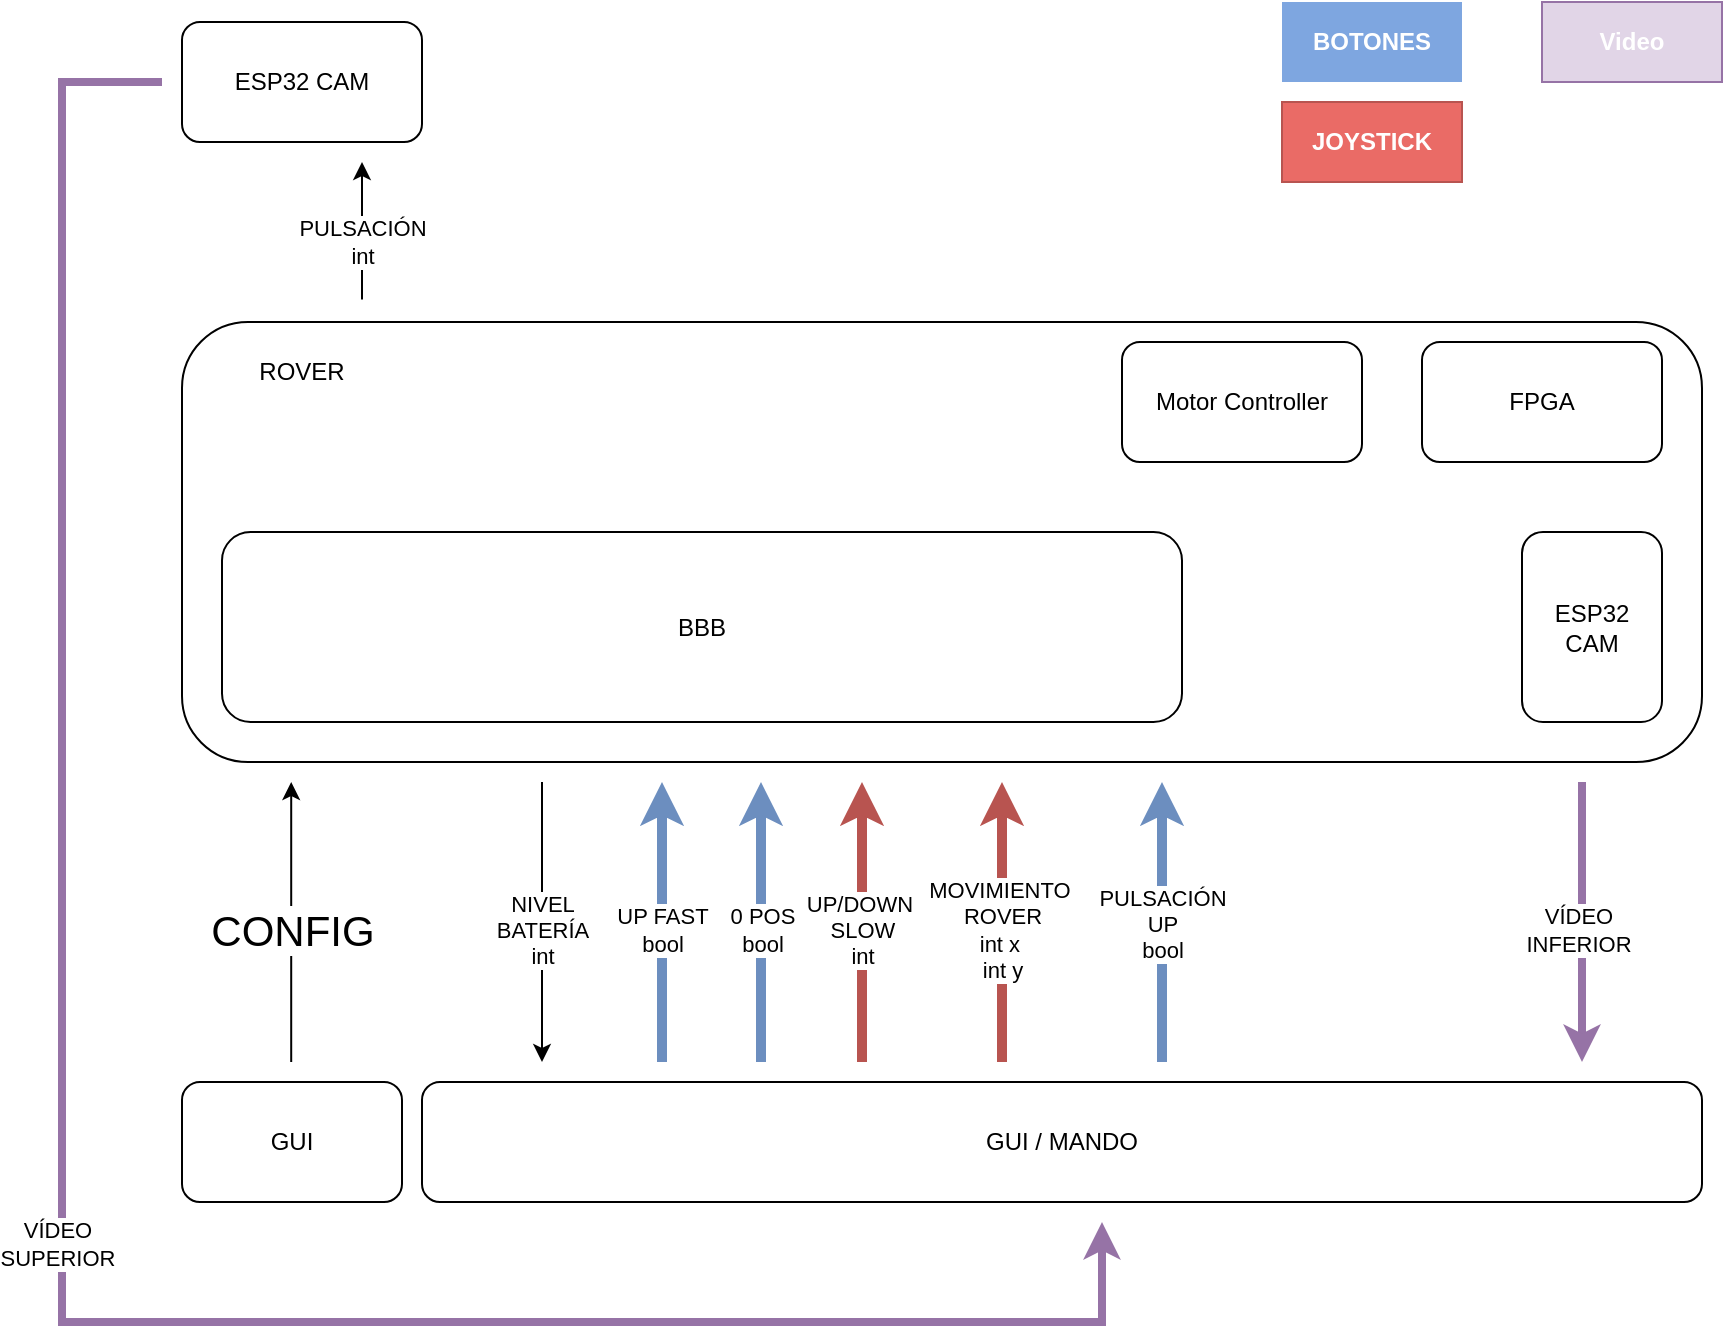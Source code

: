 <mxfile pages="2">
    <diagram id="nwH1zk-VSpNsyaRbcgjk" name="Página-1">
        <mxGraphModel dx="1186" dy="748" grid="1" gridSize="10" guides="1" tooltips="1" connect="1" arrows="1" fold="1" page="0" pageScale="1" pageWidth="1169" pageHeight="827" math="0" shadow="0">
            <root>
                <mxCell id="0"/>
                <mxCell id="1" parent="0"/>
                <mxCell id="9EDs6_VTEpOYnizv38g4-2" value="" style="rounded=1;whiteSpace=wrap;html=1;" parent="1" vertex="1">
                    <mxGeometry x="120" y="160" width="760" height="220" as="geometry"/>
                </mxCell>
                <mxCell id="9EDs6_VTEpOYnizv38g4-3" value="ESP32 CAM" style="rounded=1;whiteSpace=wrap;html=1;" parent="1" vertex="1">
                    <mxGeometry x="120" y="10" width="120" height="60" as="geometry"/>
                </mxCell>
                <mxCell id="9EDs6_VTEpOYnizv38g4-4" value="GUI / MANDO" style="rounded=1;whiteSpace=wrap;html=1;" parent="1" vertex="1">
                    <mxGeometry x="240" y="540" width="640" height="60" as="geometry"/>
                </mxCell>
                <mxCell id="9EDs6_VTEpOYnizv38g4-5" value="" style="endArrow=classic;html=1;rounded=0;" parent="1" edge="1">
                    <mxGeometry width="50" height="50" relative="1" as="geometry">
                        <mxPoint x="210" y="148.72" as="sourcePoint"/>
                        <mxPoint x="210" y="80" as="targetPoint"/>
                    </mxGeometry>
                </mxCell>
                <mxCell id="9EDs6_VTEpOYnizv38g4-6" value="PULSACIÓN&lt;br&gt;int" style="edgeLabel;html=1;align=center;verticalAlign=middle;resizable=0;points=[];" parent="9EDs6_VTEpOYnizv38g4-5" vertex="1" connectable="0">
                    <mxGeometry x="-0.404" y="-1" relative="1" as="geometry">
                        <mxPoint x="-1" y="-8" as="offset"/>
                    </mxGeometry>
                </mxCell>
                <mxCell id="9EDs6_VTEpOYnizv38g4-7" value="" style="endArrow=classic;html=1;rounded=0;strokeWidth=4;fillColor=#e1d5e7;strokeColor=#9673a6;" parent="1" edge="1">
                    <mxGeometry width="50" height="50" relative="1" as="geometry">
                        <mxPoint x="110" y="40" as="sourcePoint"/>
                        <mxPoint x="580" y="610" as="targetPoint"/>
                        <Array as="points">
                            <mxPoint x="60" y="40"/>
                            <mxPoint x="60" y="660"/>
                            <mxPoint x="580" y="660"/>
                        </Array>
                    </mxGeometry>
                </mxCell>
                <mxCell id="9EDs6_VTEpOYnizv38g4-9" value="VÍDEO&amp;nbsp; &lt;br&gt;SUPERIOR&amp;nbsp;" style="edgeLabel;html=1;align=center;verticalAlign=middle;resizable=0;points=[];" parent="9EDs6_VTEpOYnizv38g4-7" vertex="1" connectable="0">
                    <mxGeometry x="0.017" y="-1" relative="1" as="geometry">
                        <mxPoint as="offset"/>
                    </mxGeometry>
                </mxCell>
                <mxCell id="9EDs6_VTEpOYnizv38g4-10" value="" style="endArrow=classic;html=1;rounded=0;strokeWidth=4;fillColor=#e1d5e7;strokeColor=#9673a6;" parent="1" edge="1">
                    <mxGeometry width="50" height="50" relative="1" as="geometry">
                        <mxPoint x="820" y="390" as="sourcePoint"/>
                        <mxPoint x="820" y="530" as="targetPoint"/>
                        <Array as="points">
                            <mxPoint x="820" y="440"/>
                        </Array>
                    </mxGeometry>
                </mxCell>
                <mxCell id="9EDs6_VTEpOYnizv38g4-11" value="VÍDEO &lt;br&gt;INFERIOR" style="edgeLabel;html=1;align=center;verticalAlign=middle;resizable=0;points=[];" parent="9EDs6_VTEpOYnizv38g4-10" vertex="1" connectable="0">
                    <mxGeometry x="0.236" y="-2" relative="1" as="geometry">
                        <mxPoint y="-13" as="offset"/>
                    </mxGeometry>
                </mxCell>
                <mxCell id="9EDs6_VTEpOYnizv38g4-12" value="" style="endArrow=classic;html=1;rounded=0;" parent="1" edge="1">
                    <mxGeometry width="50" height="50" relative="1" as="geometry">
                        <mxPoint x="300" y="390" as="sourcePoint"/>
                        <mxPoint x="300" y="530" as="targetPoint"/>
                        <Array as="points">
                            <mxPoint x="300" y="430"/>
                        </Array>
                    </mxGeometry>
                </mxCell>
                <mxCell id="9EDs6_VTEpOYnizv38g4-13" value="NIVEL&lt;br&gt;BATERÍA&lt;br&gt;int" style="edgeLabel;html=1;align=center;verticalAlign=middle;resizable=0;points=[];" parent="9EDs6_VTEpOYnizv38g4-12" vertex="1" connectable="0">
                    <mxGeometry x="0.236" y="-2" relative="1" as="geometry">
                        <mxPoint x="2" y="-13" as="offset"/>
                    </mxGeometry>
                </mxCell>
                <mxCell id="9EDs6_VTEpOYnizv38g4-14" value="BBB" style="rounded=1;whiteSpace=wrap;html=1;" parent="1" vertex="1">
                    <mxGeometry x="140" y="265" width="480" height="95" as="geometry"/>
                </mxCell>
                <mxCell id="9EDs6_VTEpOYnizv38g4-15" value="ESP32 &lt;br&gt;CAM" style="rounded=1;whiteSpace=wrap;html=1;" parent="1" vertex="1">
                    <mxGeometry x="790" y="265" width="70" height="95" as="geometry"/>
                </mxCell>
                <mxCell id="9EDs6_VTEpOYnizv38g4-16" value="ROVER" style="text;html=1;strokeColor=none;fillColor=none;align=center;verticalAlign=middle;whiteSpace=wrap;rounded=0;" parent="1" vertex="1">
                    <mxGeometry x="150" y="170" width="60" height="30" as="geometry"/>
                </mxCell>
                <mxCell id="9EDs6_VTEpOYnizv38g4-19" value="" style="endArrow=none;html=1;rounded=0;startArrow=classic;startFill=1;endFill=0;fillColor=#dae8fc;strokeColor=#6c8ebf;strokeWidth=5;" parent="1" edge="1">
                    <mxGeometry width="50" height="50" relative="1" as="geometry">
                        <mxPoint x="360" y="390" as="sourcePoint"/>
                        <mxPoint x="360" y="530" as="targetPoint"/>
                        <Array as="points"/>
                    </mxGeometry>
                </mxCell>
                <mxCell id="9EDs6_VTEpOYnizv38g4-20" value="UP FAST&lt;br&gt;bool" style="edgeLabel;html=1;align=center;verticalAlign=middle;resizable=0;points=[];" parent="9EDs6_VTEpOYnizv38g4-19" vertex="1" connectable="0">
                    <mxGeometry x="0.236" y="-2" relative="1" as="geometry">
                        <mxPoint x="2" y="-13" as="offset"/>
                    </mxGeometry>
                </mxCell>
                <mxCell id="9EDs6_VTEpOYnizv38g4-21" value="" style="endArrow=none;html=1;rounded=0;startArrow=classic;startFill=1;endFill=0;strokeWidth=5;fillColor=#f8cecc;strokeColor=#b85450;" parent="1" edge="1">
                    <mxGeometry width="50" height="50" relative="1" as="geometry">
                        <mxPoint x="530" y="390" as="sourcePoint"/>
                        <mxPoint x="530" y="530" as="targetPoint"/>
                        <Array as="points"/>
                    </mxGeometry>
                </mxCell>
                <mxCell id="9EDs6_VTEpOYnizv38g4-22" value="MOVIMIENTO&amp;nbsp;&lt;br&gt;ROVER&lt;br&gt;int x&amp;nbsp;&lt;br&gt;int y" style="edgeLabel;html=1;align=center;verticalAlign=middle;resizable=0;points=[];" parent="9EDs6_VTEpOYnizv38g4-21" vertex="1" connectable="0">
                    <mxGeometry x="0.236" y="-2" relative="1" as="geometry">
                        <mxPoint x="2" y="-13" as="offset"/>
                    </mxGeometry>
                </mxCell>
                <mxCell id="9EDs6_VTEpOYnizv38g4-23" value="" style="endArrow=none;html=1;rounded=0;startArrow=classic;startFill=1;endFill=0;strokeWidth=5;fillColor=#f8cecc;strokeColor=#b85450;" parent="1" edge="1">
                    <mxGeometry width="50" height="50" relative="1" as="geometry">
                        <mxPoint x="460" y="390" as="sourcePoint"/>
                        <mxPoint x="460" y="530" as="targetPoint"/>
                        <Array as="points"/>
                    </mxGeometry>
                </mxCell>
                <mxCell id="9EDs6_VTEpOYnizv38g4-24" value="UP/DOWN&amp;nbsp;&lt;br&gt;SLOW&lt;br&gt;int" style="edgeLabel;html=1;align=center;verticalAlign=middle;resizable=0;points=[];" parent="9EDs6_VTEpOYnizv38g4-23" vertex="1" connectable="0">
                    <mxGeometry x="0.236" y="-2" relative="1" as="geometry">
                        <mxPoint x="2" y="-13" as="offset"/>
                    </mxGeometry>
                </mxCell>
                <mxCell id="9EDs6_VTEpOYnizv38g4-27" value="" style="endArrow=none;html=1;rounded=0;startArrow=classic;startFill=1;endFill=0;strokeWidth=5;fillColor=#dae8fc;strokeColor=#6c8ebf;" parent="1" edge="1">
                    <mxGeometry width="50" height="50" relative="1" as="geometry">
                        <mxPoint x="409.5" y="390" as="sourcePoint"/>
                        <mxPoint x="409.5" y="530" as="targetPoint"/>
                        <Array as="points"/>
                    </mxGeometry>
                </mxCell>
                <mxCell id="9EDs6_VTEpOYnizv38g4-28" value="0 POS&lt;br&gt;bool" style="edgeLabel;html=1;align=center;verticalAlign=middle;resizable=0;points=[];" parent="9EDs6_VTEpOYnizv38g4-27" vertex="1" connectable="0">
                    <mxGeometry x="0.236" y="-2" relative="1" as="geometry">
                        <mxPoint x="2" y="-13" as="offset"/>
                    </mxGeometry>
                </mxCell>
                <mxCell id="9EDs6_VTEpOYnizv38g4-29" value="&lt;font color=&quot;#ffffff&quot;&gt;&lt;b style=&quot;background-color: rgb(126, 166, 224);&quot;&gt;BOTONES&lt;/b&gt;&lt;/font&gt;" style="text;html=1;strokeColor=none;fillColor=#7EA6E0;align=center;verticalAlign=middle;whiteSpace=wrap;rounded=0;" parent="1" vertex="1">
                    <mxGeometry x="670" width="90" height="40" as="geometry"/>
                </mxCell>
                <mxCell id="9EDs6_VTEpOYnizv38g4-30" value="&lt;font color=&quot;#ffffff&quot;&gt;&lt;b style=&quot;&quot;&gt;JOYSTICK&lt;/b&gt;&lt;/font&gt;" style="text;html=1;strokeColor=#b85450;fillColor=#EA6B66;align=center;verticalAlign=middle;whiteSpace=wrap;rounded=0;" parent="1" vertex="1">
                    <mxGeometry x="670" y="50" width="90" height="40" as="geometry"/>
                </mxCell>
                <mxCell id="9EDs6_VTEpOYnizv38g4-31" value="" style="endArrow=classic;html=1;rounded=0;strokeWidth=5;fillColor=#dae8fc;strokeColor=#6c8ebf;" parent="1" edge="1">
                    <mxGeometry width="50" height="50" relative="1" as="geometry">
                        <mxPoint x="610" y="530" as="sourcePoint"/>
                        <mxPoint x="610" y="390" as="targetPoint"/>
                    </mxGeometry>
                </mxCell>
                <mxCell id="9EDs6_VTEpOYnizv38g4-32" value="PULSACIÓN&lt;br&gt;UP&lt;br&gt;bool" style="edgeLabel;html=1;align=center;verticalAlign=middle;resizable=0;points=[];" parent="9EDs6_VTEpOYnizv38g4-31" vertex="1" connectable="0">
                    <mxGeometry x="-0.404" y="-1" relative="1" as="geometry">
                        <mxPoint x="-1" y="-28" as="offset"/>
                    </mxGeometry>
                </mxCell>
                <mxCell id="9EDs6_VTEpOYnizv38g4-36" value="GUI" style="rounded=1;whiteSpace=wrap;html=1;" parent="1" vertex="1">
                    <mxGeometry x="120" y="540" width="110" height="60" as="geometry"/>
                </mxCell>
                <mxCell id="9EDs6_VTEpOYnizv38g4-37" value="" style="endArrow=none;html=1;rounded=0;startArrow=classic;startFill=1;endFill=0;" parent="1" edge="1">
                    <mxGeometry width="50" height="50" relative="1" as="geometry">
                        <mxPoint x="174.6" y="390" as="sourcePoint"/>
                        <mxPoint x="174.6" y="530" as="targetPoint"/>
                        <Array as="points">
                            <mxPoint x="174.6" y="430"/>
                        </Array>
                    </mxGeometry>
                </mxCell>
                <mxCell id="9EDs6_VTEpOYnizv38g4-38" value="&lt;font style=&quot;font-size: 21px;&quot;&gt;CONFIG&lt;/font&gt;" style="edgeLabel;html=1;align=center;verticalAlign=middle;resizable=0;points=[];" parent="9EDs6_VTEpOYnizv38g4-37" vertex="1" connectable="0">
                    <mxGeometry x="0.236" y="-2" relative="1" as="geometry">
                        <mxPoint x="2" y="-13" as="offset"/>
                    </mxGeometry>
                </mxCell>
                <mxCell id="eOEXK1jsx7O4zG9uvunF-1" value="FPGA" style="rounded=1;whiteSpace=wrap;html=1;" parent="1" vertex="1">
                    <mxGeometry x="740" y="170" width="120" height="60" as="geometry"/>
                </mxCell>
                <mxCell id="6" value="&lt;font color=&quot;#ffffff&quot;&gt;&lt;b&gt;Video&lt;/b&gt;&lt;/font&gt;" style="text;html=1;strokeColor=#9673a6;fillColor=#e1d5e7;align=center;verticalAlign=middle;whiteSpace=wrap;rounded=0;" vertex="1" parent="1">
                    <mxGeometry x="800" width="90" height="40" as="geometry"/>
                </mxCell>
                <mxCell id="7" value="Motor Controller" style="rounded=1;whiteSpace=wrap;html=1;" vertex="1" parent="1">
                    <mxGeometry x="590" y="170" width="120" height="60" as="geometry"/>
                </mxCell>
            </root>
        </mxGraphModel>
    </diagram>
    <diagram name="Copia de Página-1" id="hgbZ4eJs1anCft35COpV">
        <mxGraphModel dx="2476" dy="1558" grid="1" gridSize="10" guides="1" tooltips="1" connect="1" arrows="1" fold="1" page="0" pageScale="1" pageWidth="1169" pageHeight="827" math="0" shadow="0">
            <root>
                <mxCell id="dKyVyYErjKj6tSOkzehL-0"/>
                <mxCell id="dKyVyYErjKj6tSOkzehL-1" parent="dKyVyYErjKj6tSOkzehL-0"/>
                <mxCell id="dKyVyYErjKj6tSOkzehL-2" value="" style="rounded=1;whiteSpace=wrap;html=1;" vertex="1" parent="dKyVyYErjKj6tSOkzehL-1">
                    <mxGeometry x="130" y="160" width="1070" height="480" as="geometry"/>
                </mxCell>
                <mxCell id="dKyVyYErjKj6tSOkzehL-4" value="GUI / MANDO" style="rounded=1;whiteSpace=wrap;html=1;" vertex="1" parent="dKyVyYErjKj6tSOkzehL-1">
                    <mxGeometry x="240" y="810" width="960" height="60" as="geometry"/>
                </mxCell>
                <mxCell id="dKyVyYErjKj6tSOkzehL-7" value="" style="endArrow=classic;html=1;rounded=0;strokeWidth=4;fillColor=#e1d5e7;strokeColor=#9673a6;dashed=1;" edge="1" parent="dKyVyYErjKj6tSOkzehL-1">
                    <mxGeometry width="50" height="50" relative="1" as="geometry">
                        <mxPoint x="160" y="-40" as="sourcePoint"/>
                        <mxPoint x="550" y="880" as="targetPoint"/>
                        <Array as="points">
                            <mxPoint x="30" y="-40"/>
                            <mxPoint x="20" y="950"/>
                            <mxPoint x="550" y="950"/>
                        </Array>
                    </mxGeometry>
                </mxCell>
                <mxCell id="dKyVyYErjKj6tSOkzehL-8" value="VÍDEO&amp;nbsp; &lt;br&gt;SUPERIOR (?)" style="edgeLabel;html=1;align=center;verticalAlign=middle;resizable=0;points=[];" vertex="1" connectable="0" parent="dKyVyYErjKj6tSOkzehL-7">
                    <mxGeometry x="0.017" y="-1" relative="1" as="geometry">
                        <mxPoint as="offset"/>
                    </mxGeometry>
                </mxCell>
                <mxCell id="dKyVyYErjKj6tSOkzehL-9" value="" style="endArrow=classic;html=1;rounded=0;strokeWidth=4;fillColor=#e1d5e7;strokeColor=#9673a6;dashed=1;dashPattern=1 1;" edge="1" parent="dKyVyYErjKj6tSOkzehL-1">
                    <mxGeometry width="50" height="50" relative="1" as="geometry">
                        <mxPoint x="1120" y="670" as="sourcePoint"/>
                        <mxPoint x="1120" y="810" as="targetPoint"/>
                        <Array as="points">
                            <mxPoint x="1120" y="720"/>
                        </Array>
                    </mxGeometry>
                </mxCell>
                <mxCell id="dKyVyYErjKj6tSOkzehL-10" value="VÍDEO &lt;br&gt;INFERIOR" style="edgeLabel;html=1;align=center;verticalAlign=middle;resizable=0;points=[];" vertex="1" connectable="0" parent="dKyVyYErjKj6tSOkzehL-9">
                    <mxGeometry x="0.236" y="-2" relative="1" as="geometry">
                        <mxPoint y="-13" as="offset"/>
                    </mxGeometry>
                </mxCell>
                <mxCell id="dKyVyYErjKj6tSOkzehL-11" value="" style="endArrow=classic;html=1;rounded=0;dashed=1;" edge="1" parent="dKyVyYErjKj6tSOkzehL-1">
                    <mxGeometry width="50" height="50" relative="1" as="geometry">
                        <mxPoint x="305.4" y="650" as="sourcePoint"/>
                        <mxPoint x="305.4" y="790" as="targetPoint"/>
                        <Array as="points">
                            <mxPoint x="305.4" y="690"/>
                        </Array>
                    </mxGeometry>
                </mxCell>
                <mxCell id="dKyVyYErjKj6tSOkzehL-12" value="NIVEL&lt;br&gt;BATERÍA&lt;br&gt;int" style="edgeLabel;html=1;align=center;verticalAlign=middle;resizable=0;points=[];" vertex="1" connectable="0" parent="dKyVyYErjKj6tSOkzehL-11">
                    <mxGeometry x="0.236" y="-2" relative="1" as="geometry">
                        <mxPoint x="2" y="-13" as="offset"/>
                    </mxGeometry>
                </mxCell>
                <mxCell id="dKyVyYErjKj6tSOkzehL-13" value="BBB" style="rounded=1;whiteSpace=wrap;html=1;" vertex="1" parent="dKyVyYErjKj6tSOkzehL-1">
                    <mxGeometry x="160" y="440" width="480" height="160" as="geometry"/>
                </mxCell>
                <mxCell id="dKyVyYErjKj6tSOkzehL-15" value="ROVER" style="text;html=1;strokeColor=none;fillColor=none;align=center;verticalAlign=middle;whiteSpace=wrap;rounded=0;" vertex="1" parent="dKyVyYErjKj6tSOkzehL-1">
                    <mxGeometry x="150" y="170" width="60" height="30" as="geometry"/>
                </mxCell>
                <mxCell id="dKyVyYErjKj6tSOkzehL-16" value="" style="endArrow=none;html=1;rounded=0;startArrow=classic;startFill=1;endFill=0;fillColor=#dae8fc;strokeColor=#6c8ebf;strokeWidth=5;dashed=1;dashPattern=1 1;" edge="1" parent="dKyVyYErjKj6tSOkzehL-1">
                    <mxGeometry width="50" height="50" relative="1" as="geometry">
                        <mxPoint x="405.4" y="650" as="sourcePoint"/>
                        <mxPoint x="405.4" y="790" as="targetPoint"/>
                        <Array as="points"/>
                    </mxGeometry>
                </mxCell>
                <mxCell id="dKyVyYErjKj6tSOkzehL-17" value="UP FAST&lt;br&gt;bool" style="edgeLabel;html=1;align=center;verticalAlign=middle;resizable=0;points=[];" vertex="1" connectable="0" parent="dKyVyYErjKj6tSOkzehL-16">
                    <mxGeometry x="0.236" y="-2" relative="1" as="geometry">
                        <mxPoint x="2" y="-13" as="offset"/>
                    </mxGeometry>
                </mxCell>
                <mxCell id="dKyVyYErjKj6tSOkzehL-18" value="" style="endArrow=none;html=1;rounded=0;startArrow=classic;startFill=1;endFill=0;strokeWidth=5;fillColor=#f8cecc;strokeColor=#b85450;dashed=1;dashPattern=1 1;" edge="1" parent="dKyVyYErjKj6tSOkzehL-1">
                    <mxGeometry width="50" height="50" relative="1" as="geometry">
                        <mxPoint x="589.4" y="650" as="sourcePoint"/>
                        <mxPoint x="589.4" y="790" as="targetPoint"/>
                        <Array as="points"/>
                    </mxGeometry>
                </mxCell>
                <mxCell id="dKyVyYErjKj6tSOkzehL-19" value="MOVIMIENTO&amp;nbsp;&lt;br&gt;ROVER&lt;br&gt;int x&amp;nbsp;&lt;br&gt;int y" style="edgeLabel;html=1;align=center;verticalAlign=middle;resizable=0;points=[];" vertex="1" connectable="0" parent="dKyVyYErjKj6tSOkzehL-18">
                    <mxGeometry x="0.236" y="-2" relative="1" as="geometry">
                        <mxPoint x="2" y="-13" as="offset"/>
                    </mxGeometry>
                </mxCell>
                <mxCell id="dKyVyYErjKj6tSOkzehL-20" value="" style="endArrow=none;html=1;rounded=0;startArrow=classic;startFill=1;endFill=0;strokeWidth=5;fillColor=#f8cecc;strokeColor=#b85450;dashed=1;dashPattern=1 1;" edge="1" parent="dKyVyYErjKj6tSOkzehL-1">
                    <mxGeometry width="50" height="50" relative="1" as="geometry">
                        <mxPoint x="515.4" y="650" as="sourcePoint"/>
                        <mxPoint x="515.4" y="790" as="targetPoint"/>
                        <Array as="points"/>
                    </mxGeometry>
                </mxCell>
                <mxCell id="dKyVyYErjKj6tSOkzehL-21" value="UP/DOWN&amp;nbsp;&lt;br&gt;SLOW&lt;br&gt;int" style="edgeLabel;html=1;align=center;verticalAlign=middle;resizable=0;points=[];" vertex="1" connectable="0" parent="dKyVyYErjKj6tSOkzehL-20">
                    <mxGeometry x="0.236" y="-2" relative="1" as="geometry">
                        <mxPoint x="2" y="-13" as="offset"/>
                    </mxGeometry>
                </mxCell>
                <mxCell id="dKyVyYErjKj6tSOkzehL-22" value="" style="endArrow=none;html=1;rounded=0;startArrow=classic;startFill=1;endFill=0;strokeWidth=5;fillColor=#dae8fc;strokeColor=#6c8ebf;dashed=1;dashPattern=1 1;" edge="1" parent="dKyVyYErjKj6tSOkzehL-1">
                    <mxGeometry width="50" height="50" relative="1" as="geometry">
                        <mxPoint x="455.4" y="650" as="sourcePoint"/>
                        <mxPoint x="455.4" y="790" as="targetPoint"/>
                        <Array as="points"/>
                    </mxGeometry>
                </mxCell>
                <mxCell id="dKyVyYErjKj6tSOkzehL-23" value="0 POS&lt;br&gt;bool" style="edgeLabel;html=1;align=center;verticalAlign=middle;resizable=0;points=[];" vertex="1" connectable="0" parent="dKyVyYErjKj6tSOkzehL-22">
                    <mxGeometry x="0.236" y="-2" relative="1" as="geometry">
                        <mxPoint x="2" y="-13" as="offset"/>
                    </mxGeometry>
                </mxCell>
                <mxCell id="dKyVyYErjKj6tSOkzehL-24" value="&lt;font color=&quot;#ffffff&quot;&gt;&lt;b style=&quot;background-color: rgb(126, 166, 224);&quot;&gt;BOTONES&lt;/b&gt;&lt;/font&gt;" style="text;html=1;strokeColor=none;fillColor=#7EA6E0;align=center;verticalAlign=middle;whiteSpace=wrap;rounded=0;" vertex="1" parent="dKyVyYErjKj6tSOkzehL-1">
                    <mxGeometry x="-180" y="20" width="90" height="40" as="geometry"/>
                </mxCell>
                <mxCell id="dKyVyYErjKj6tSOkzehL-25" value="&lt;font color=&quot;#ffffff&quot;&gt;&lt;b style=&quot;&quot;&gt;JOYSTICK&lt;/b&gt;&lt;/font&gt;" style="text;html=1;strokeColor=#b85450;fillColor=#EA6B66;align=center;verticalAlign=middle;whiteSpace=wrap;rounded=0;" vertex="1" parent="dKyVyYErjKj6tSOkzehL-1">
                    <mxGeometry x="-180" y="70" width="90" height="40" as="geometry"/>
                </mxCell>
                <mxCell id="dKyVyYErjKj6tSOkzehL-26" value="" style="endArrow=classic;html=1;rounded=0;strokeWidth=5;fillColor=#dae8fc;strokeColor=#6c8ebf;dashed=1;dashPattern=1 1;" edge="1" parent="dKyVyYErjKj6tSOkzehL-1">
                    <mxGeometry width="50" height="50" relative="1" as="geometry">
                        <mxPoint x="665" y="790" as="sourcePoint"/>
                        <mxPoint x="665.4" y="650" as="targetPoint"/>
                    </mxGeometry>
                </mxCell>
                <mxCell id="dKyVyYErjKj6tSOkzehL-27" value="PULSACIÓN&lt;br&gt;UP&lt;br&gt;bool" style="edgeLabel;html=1;align=center;verticalAlign=middle;resizable=0;points=[];" vertex="1" connectable="0" parent="dKyVyYErjKj6tSOkzehL-26">
                    <mxGeometry x="-0.404" y="-1" relative="1" as="geometry">
                        <mxPoint x="-1" y="-28" as="offset"/>
                    </mxGeometry>
                </mxCell>
                <mxCell id="dKyVyYErjKj6tSOkzehL-28" value="GUI" style="rounded=1;whiteSpace=wrap;html=1;" vertex="1" parent="dKyVyYErjKj6tSOkzehL-1">
                    <mxGeometry x="120" y="810" width="110" height="60" as="geometry"/>
                </mxCell>
                <mxCell id="dKyVyYErjKj6tSOkzehL-29" value="" style="endArrow=none;html=1;rounded=0;startArrow=classic;startFill=1;endFill=0;" edge="1" parent="dKyVyYErjKj6tSOkzehL-1">
                    <mxGeometry width="50" height="50" relative="1" as="geometry">
                        <mxPoint x="180" y="650" as="sourcePoint"/>
                        <mxPoint x="180" y="790" as="targetPoint"/>
                        <Array as="points">
                            <mxPoint x="180" y="690"/>
                        </Array>
                    </mxGeometry>
                </mxCell>
                <mxCell id="dKyVyYErjKj6tSOkzehL-30" value="&lt;font style=&quot;font-size: 21px;&quot;&gt;CONFIG&lt;/font&gt;" style="edgeLabel;html=1;align=center;verticalAlign=middle;resizable=0;points=[];" vertex="1" connectable="0" parent="dKyVyYErjKj6tSOkzehL-29">
                    <mxGeometry x="0.236" y="-2" relative="1" as="geometry">
                        <mxPoint x="2" y="-13" as="offset"/>
                    </mxGeometry>
                </mxCell>
                <mxCell id="dnGwjkYwa5WowH5PXh_f-22" value="" style="edgeStyle=orthogonalEdgeStyle;rounded=0;orthogonalLoop=1;jettySize=auto;html=1;" edge="1" parent="dKyVyYErjKj6tSOkzehL-1" source="dKyVyYErjKj6tSOkzehL-31" target="dnGwjkYwa5WowH5PXh_f-13">
                    <mxGeometry relative="1" as="geometry"/>
                </mxCell>
                <mxCell id="dKyVyYErjKj6tSOkzehL-31" value="FPGA" style="rounded=1;whiteSpace=wrap;html=1;" vertex="1" parent="dKyVyYErjKj6tSOkzehL-1">
                    <mxGeometry x="880" y="345" width="80" height="70" as="geometry"/>
                </mxCell>
                <mxCell id="dnGwjkYwa5WowH5PXh_f-0" value="ULTRA&lt;br&gt;SONIDOS" style="rounded=1;whiteSpace=wrap;html=1;fillColor=#dae8fc;strokeColor=#6c8ebf;" vertex="1" parent="dKyVyYErjKj6tSOkzehL-1">
                    <mxGeometry x="480" y="190" width="80" height="70" as="geometry"/>
                </mxCell>
                <mxCell id="dnGwjkYwa5WowH5PXh_f-1" value="LED" style="rounded=1;whiteSpace=wrap;html=1;fillColor=#f8cecc;strokeColor=#b85450;" vertex="1" parent="dKyVyYErjKj6tSOkzehL-1">
                    <mxGeometry x="390" y="190" width="80" height="70" as="geometry"/>
                </mxCell>
                <mxCell id="dnGwjkYwa5WowH5PXh_f-2" value="Batterie" style="rounded=1;whiteSpace=wrap;html=1;fillColor=#f8cecc;strokeColor=#b85450;" vertex="1" parent="dKyVyYErjKj6tSOkzehL-1">
                    <mxGeometry x="300" y="190" width="80" height="70" as="geometry"/>
                </mxCell>
                <mxCell id="dnGwjkYwa5WowH5PXh_f-4" value="" style="endArrow=classic;html=1;rounded=0;strokeWidth=5;fillColor=#dae8fc;strokeColor=#6c8ebf;dashed=1;dashPattern=1 1;" edge="1" parent="dKyVyYErjKj6tSOkzehL-1">
                    <mxGeometry width="50" height="50" relative="1" as="geometry">
                        <mxPoint x="720.0" y="790" as="sourcePoint"/>
                        <mxPoint x="720.0" y="650" as="targetPoint"/>
                    </mxGeometry>
                </mxCell>
                <mxCell id="dnGwjkYwa5WowH5PXh_f-5" value="PULSACIÓN&lt;br&gt;Botton&lt;br&gt;bool" style="edgeLabel;html=1;align=center;verticalAlign=middle;resizable=0;points=[];" vertex="1" connectable="0" parent="dnGwjkYwa5WowH5PXh_f-4">
                    <mxGeometry x="-0.404" y="-1" relative="1" as="geometry">
                        <mxPoint x="-1" y="-28" as="offset"/>
                    </mxGeometry>
                </mxCell>
                <mxCell id="dnGwjkYwa5WowH5PXh_f-8" value="" style="endArrow=classic;html=1;rounded=0;strokeWidth=5;fillColor=#dae8fc;strokeColor=#6c8ebf;dashed=1;dashPattern=1 1;" edge="1" parent="dKyVyYErjKj6tSOkzehL-1">
                    <mxGeometry width="50" height="50" relative="1" as="geometry">
                        <mxPoint x="250" y="150" as="sourcePoint"/>
                        <mxPoint x="250.5" y="30" as="targetPoint"/>
                    </mxGeometry>
                </mxCell>
                <mxCell id="dnGwjkYwa5WowH5PXh_f-9" value="PULSACIÓN&lt;br&gt;UP&lt;br&gt;bool" style="edgeLabel;html=1;align=center;verticalAlign=middle;resizable=0;points=[];" vertex="1" connectable="0" parent="dnGwjkYwa5WowH5PXh_f-8">
                    <mxGeometry x="-0.404" y="-1" relative="1" as="geometry">
                        <mxPoint y="-22" as="offset"/>
                    </mxGeometry>
                </mxCell>
                <mxCell id="dnGwjkYwa5WowH5PXh_f-10" value="" style="endArrow=classic;html=1;rounded=0;strokeWidth=5;fillColor=#dae8fc;strokeColor=#6c8ebf;" edge="1" parent="dKyVyYErjKj6tSOkzehL-1">
                    <mxGeometry width="50" height="50" relative="1" as="geometry">
                        <mxPoint x="490" y="270" as="sourcePoint"/>
                        <mxPoint x="490" y="430" as="targetPoint"/>
                        <Array as="points">
                            <mxPoint x="490" y="290"/>
                        </Array>
                    </mxGeometry>
                </mxCell>
                <mxCell id="dnGwjkYwa5WowH5PXh_f-11" value="DISTANCIA&lt;br&gt;int distanica_in" style="edgeLabel;html=1;align=center;verticalAlign=middle;resizable=0;points=[];" vertex="1" connectable="0" parent="dnGwjkYwa5WowH5PXh_f-10">
                    <mxGeometry x="-0.404" y="-1" relative="1" as="geometry">
                        <mxPoint x="-1" y="16" as="offset"/>
                    </mxGeometry>
                </mxCell>
                <mxCell id="dnGwjkYwa5WowH5PXh_f-13" value="Motor&lt;br&gt;Step" style="rounded=1;whiteSpace=wrap;html=1;" vertex="1" parent="dKyVyYErjKj6tSOkzehL-1">
                    <mxGeometry x="1080" y="345" width="80" height="70" as="geometry"/>
                </mxCell>
                <mxCell id="dnGwjkYwa5WowH5PXh_f-23" value="" style="edgeStyle=orthogonalEdgeStyle;rounded=0;orthogonalLoop=1;jettySize=auto;html=1;" edge="1" parent="dKyVyYErjKj6tSOkzehL-1" source="dnGwjkYwa5WowH5PXh_f-14" target="dnGwjkYwa5WowH5PXh_f-15">
                    <mxGeometry relative="1" as="geometry"/>
                </mxCell>
                <mxCell id="dnGwjkYwa5WowH5PXh_f-14" value="motor controll" style="rounded=1;whiteSpace=wrap;html=1;" vertex="1" parent="dKyVyYErjKj6tSOkzehL-1">
                    <mxGeometry x="880" y="255" width="80" height="70" as="geometry"/>
                </mxCell>
                <mxCell id="dnGwjkYwa5WowH5PXh_f-15" value="Motor&lt;br&gt;Hybrid" style="rounded=1;whiteSpace=wrap;html=1;" vertex="1" parent="dKyVyYErjKj6tSOkzehL-1">
                    <mxGeometry x="1080" y="255" width="80" height="70" as="geometry"/>
                </mxCell>
                <mxCell id="dnGwjkYwa5WowH5PXh_f-16" value="" style="endArrow=none;html=1;rounded=0;startArrow=classic;startFill=1;endFill=0;strokeWidth=5;fillColor=#dae8fc;strokeColor=#6c8ebf;entryX=1;entryY=0;entryDx=0;entryDy=0;" edge="1" parent="dKyVyYErjKj6tSOkzehL-1" target="dKyVyYErjKj6tSOkzehL-13">
                    <mxGeometry width="50" height="50" relative="1" as="geometry">
                        <mxPoint x="870" y="380" as="sourcePoint"/>
                        <mxPoint x="465.4" y="800" as="targetPoint"/>
                        <Array as="points">
                            <mxPoint x="640" y="380"/>
                        </Array>
                    </mxGeometry>
                </mxCell>
                <mxCell id="dnGwjkYwa5WowH5PXh_f-17" value="SPEED&lt;br&gt;unsigned int up_down_out" style="edgeLabel;html=1;align=center;verticalAlign=middle;resizable=0;points=[];" vertex="1" connectable="0" parent="dnGwjkYwa5WowH5PXh_f-16">
                    <mxGeometry x="0.236" y="-2" relative="1" as="geometry">
                        <mxPoint x="69" y="2" as="offset"/>
                    </mxGeometry>
                </mxCell>
                <mxCell id="dnGwjkYwa5WowH5PXh_f-18" value="" style="endArrow=none;html=1;rounded=0;startArrow=classic;startFill=1;endFill=0;strokeWidth=5;fillColor=#dae8fc;strokeColor=#6c8ebf;" edge="1" parent="dKyVyYErjKj6tSOkzehL-1">
                    <mxGeometry width="50" height="50" relative="1" as="geometry">
                        <mxPoint x="870" y="290" as="sourcePoint"/>
                        <mxPoint x="600" y="430" as="targetPoint"/>
                        <Array as="points">
                            <mxPoint x="600" y="290"/>
                        </Array>
                    </mxGeometry>
                </mxCell>
                <mxCell id="dnGwjkYwa5WowH5PXh_f-19" value="SPEED&lt;br&gt;int movment_x_out&lt;br&gt;int movment_y_out" style="edgeLabel;html=1;align=center;verticalAlign=middle;resizable=0;points=[];" vertex="1" connectable="0" parent="dnGwjkYwa5WowH5PXh_f-18">
                    <mxGeometry x="0.236" y="-2" relative="1" as="geometry">
                        <mxPoint x="143" y="2" as="offset"/>
                    </mxGeometry>
                </mxCell>
                <mxCell id="dnGwjkYwa5WowH5PXh_f-24" value="TEMP" style="rounded=1;whiteSpace=wrap;html=1;fillColor=#f8cecc;strokeColor=#b85450;" vertex="1" parent="dKyVyYErjKj6tSOkzehL-1">
                    <mxGeometry x="210" y="190" width="80" height="70" as="geometry"/>
                </mxCell>
                <mxCell id="dnGwjkYwa5WowH5PXh_f-29" value="" style="endArrow=none;html=1;rounded=0;strokeWidth=5;fillColor=#dae8fc;strokeColor=#6c8ebf;startArrow=classic;startFill=1;endFill=0;" edge="1" parent="dKyVyYErjKj6tSOkzehL-1">
                    <mxGeometry width="50" height="50" relative="1" as="geometry">
                        <mxPoint x="430" y="270" as="sourcePoint"/>
                        <mxPoint x="430" y="430" as="targetPoint"/>
                    </mxGeometry>
                </mxCell>
                <mxCell id="dnGwjkYwa5WowH5PXh_f-32" value="LIGHT analog&lt;br&gt;int luz_out" style="edgeLabel;html=1;align=center;verticalAlign=middle;resizable=0;points=[];" vertex="1" connectable="0" parent="dnGwjkYwa5WowH5PXh_f-29">
                    <mxGeometry x="-0.25" y="-3" relative="1" as="geometry">
                        <mxPoint as="offset"/>
                    </mxGeometry>
                </mxCell>
                <mxCell id="dnGwjkYwa5WowH5PXh_f-33" value="" style="endArrow=none;html=1;rounded=0;strokeWidth=5;fillColor=#dae8fc;strokeColor=#6c8ebf;startArrow=classic;startFill=1;endFill=0;" edge="1" parent="dKyVyYErjKj6tSOkzehL-1">
                    <mxGeometry width="50" height="50" relative="1" as="geometry">
                        <mxPoint x="340" y="430" as="sourcePoint"/>
                        <mxPoint x="340" y="270" as="targetPoint"/>
                    </mxGeometry>
                </mxCell>
                <mxCell id="dnGwjkYwa5WowH5PXh_f-34" value="BATTERIE Analog&lt;br&gt;int batterie_in" style="edgeLabel;html=1;align=center;verticalAlign=middle;resizable=0;points=[];" vertex="1" connectable="0" parent="dnGwjkYwa5WowH5PXh_f-33">
                    <mxGeometry x="-0.25" y="-3" relative="1" as="geometry">
                        <mxPoint x="12" y="-24" as="offset"/>
                    </mxGeometry>
                </mxCell>
                <mxCell id="dnGwjkYwa5WowH5PXh_f-36" value="" style="endArrow=classic;html=1;rounded=0;strokeWidth=5;fillColor=#dae8fc;strokeColor=#6c8ebf;dashed=1;dashPattern=1 1;" edge="1" parent="dKyVyYErjKj6tSOkzehL-1">
                    <mxGeometry width="50" height="50" relative="1" as="geometry">
                        <mxPoint x="320" y="150" as="sourcePoint"/>
                        <mxPoint x="320" y="30" as="targetPoint"/>
                    </mxGeometry>
                </mxCell>
                <mxCell id="dnGwjkYwa5WowH5PXh_f-37" value="PULSACIÓN&lt;br&gt;Botton&lt;br&gt;bool" style="edgeLabel;html=1;align=center;verticalAlign=middle;resizable=0;points=[];" vertex="1" connectable="0" parent="dnGwjkYwa5WowH5PXh_f-36">
                    <mxGeometry x="-0.404" y="-1" relative="1" as="geometry">
                        <mxPoint x="-1" y="-24" as="offset"/>
                    </mxGeometry>
                </mxCell>
                <mxCell id="dnGwjkYwa5WowH5PXh_f-38" value="" style="endArrow=none;html=1;rounded=0;strokeWidth=5;fillColor=#dae8fc;strokeColor=#6c8ebf;startArrow=classic;startFill=1;endFill=0;" edge="1" parent="dKyVyYErjKj6tSOkzehL-1">
                    <mxGeometry width="50" height="50" relative="1" as="geometry">
                        <mxPoint x="550" y="270" as="sourcePoint"/>
                        <mxPoint x="550" y="430" as="targetPoint"/>
                    </mxGeometry>
                </mxCell>
                <mxCell id="dnGwjkYwa5WowH5PXh_f-39" value="TRIGGER&lt;br&gt;int tigger_out" style="edgeLabel;html=1;align=center;verticalAlign=middle;resizable=0;points=[];" vertex="1" connectable="0" parent="dnGwjkYwa5WowH5PXh_f-38">
                    <mxGeometry x="-0.404" y="-1" relative="1" as="geometry">
                        <mxPoint x="-1" y="16" as="offset"/>
                    </mxGeometry>
                </mxCell>
                <mxCell id="dnGwjkYwa5WowH5PXh_f-46" value="" style="group" vertex="1" connectable="0" parent="dKyVyYErjKj6tSOkzehL-1">
                    <mxGeometry x="180" y="-140" width="350" height="160" as="geometry"/>
                </mxCell>
                <mxCell id="dnGwjkYwa5WowH5PXh_f-43" value="" style="rounded=1;whiteSpace=wrap;html=1;" vertex="1" parent="dnGwjkYwa5WowH5PXh_f-46">
                    <mxGeometry width="350" height="160" as="geometry"/>
                </mxCell>
                <mxCell id="dKyVyYErjKj6tSOkzehL-3" value="ESP32 CAM&lt;br&gt;SUPERIOR" style="rounded=1;whiteSpace=wrap;html=1;" vertex="1" parent="dnGwjkYwa5WowH5PXh_f-46">
                    <mxGeometry x="20" y="50" width="150" height="90" as="geometry"/>
                </mxCell>
                <mxCell id="dnGwjkYwa5WowH5PXh_f-25" value="Motor&lt;br&gt;Servo ???" style="rounded=1;whiteSpace=wrap;html=1;" vertex="1" parent="dnGwjkYwa5WowH5PXh_f-46">
                    <mxGeometry x="250" y="60" width="85" height="70" as="geometry"/>
                </mxCell>
                <mxCell id="dnGwjkYwa5WowH5PXh_f-45" style="edgeStyle=orthogonalEdgeStyle;rounded=0;orthogonalLoop=1;jettySize=auto;html=1;exitX=1;exitY=0.5;exitDx=0;exitDy=0;entryX=0;entryY=0.5;entryDx=0;entryDy=0;startArrow=none;startFill=0;endArrow=classic;endFill=1;" edge="1" parent="dnGwjkYwa5WowH5PXh_f-46" source="dKyVyYErjKj6tSOkzehL-3" target="dnGwjkYwa5WowH5PXh_f-25">
                    <mxGeometry relative="1" as="geometry"/>
                </mxCell>
                <mxCell id="dnGwjkYwa5WowH5PXh_f-44" value="PLATAFORMA" style="text;html=1;strokeColor=none;fillColor=none;align=center;verticalAlign=middle;whiteSpace=wrap;rounded=0;" vertex="1" parent="dnGwjkYwa5WowH5PXh_f-46">
                    <mxGeometry x="30" y="10" width="60" height="30" as="geometry"/>
                </mxCell>
                <mxCell id="dnGwjkYwa5WowH5PXh_f-48" value="ALTAVOZ" style="rounded=1;whiteSpace=wrap;html=1;" vertex="1" parent="dKyVyYErjKj6tSOkzehL-1">
                    <mxGeometry x="880" y="440" width="80" height="70" as="geometry"/>
                </mxCell>
                <mxCell id="dnGwjkYwa5WowH5PXh_f-49" value="ESP32 CAM&lt;br&gt;INTERIOR" style="rounded=1;whiteSpace=wrap;html=1;" vertex="1" parent="dKyVyYErjKj6tSOkzehL-1">
                    <mxGeometry x="1080" y="530" width="80" height="70" as="geometry"/>
                </mxCell>
                <mxCell id="dnGwjkYwa5WowH5PXh_f-50" value="" style="endArrow=none;html=1;rounded=0;startArrow=classic;startFill=1;endFill=0;strokeWidth=5;fillColor=#dae8fc;strokeColor=#6c8ebf;" edge="1" parent="dKyVyYErjKj6tSOkzehL-1">
                    <mxGeometry width="50" height="50" relative="1" as="geometry">
                        <mxPoint x="870" y="474.8" as="sourcePoint"/>
                        <mxPoint x="670" y="475" as="targetPoint"/>
                        <Array as="points"/>
                    </mxGeometry>
                </mxCell>
                <mxCell id="dnGwjkYwa5WowH5PXh_f-51" value="SOUND&lt;br&gt;MP3" style="edgeLabel;html=1;align=center;verticalAlign=middle;resizable=0;points=[];" vertex="1" connectable="0" parent="dnGwjkYwa5WowH5PXh_f-50">
                    <mxGeometry x="0.236" y="-2" relative="1" as="geometry">
                        <mxPoint x="16" y="2" as="offset"/>
                    </mxGeometry>
                </mxCell>
                <mxCell id="dnGwjkYwa5WowH5PXh_f-52" value="" style="endArrow=none;html=1;rounded=0;strokeWidth=5;fillColor=#dae8fc;strokeColor=#6c8ebf;startArrow=classic;startFill=1;endFill=0;" edge="1" parent="dKyVyYErjKj6tSOkzehL-1">
                    <mxGeometry width="50" height="50" relative="1" as="geometry">
                        <mxPoint x="249.41" y="430" as="sourcePoint"/>
                        <mxPoint x="250" y="270" as="targetPoint"/>
                    </mxGeometry>
                </mxCell>
                <mxCell id="dnGwjkYwa5WowH5PXh_f-53" value="BATTERIE Analog&lt;br&gt;int batterie_in" style="edgeLabel;html=1;align=center;verticalAlign=middle;resizable=0;points=[];" vertex="1" connectable="0" parent="dnGwjkYwa5WowH5PXh_f-52">
                    <mxGeometry x="-0.25" y="-3" relative="1" as="geometry">
                        <mxPoint x="12" y="-24" as="offset"/>
                    </mxGeometry>
                </mxCell>
            </root>
        </mxGraphModel>
    </diagram>
</mxfile